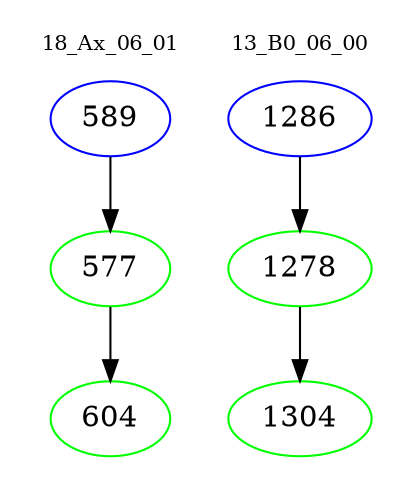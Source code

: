 digraph{
subgraph cluster_0 {
color = white
label = "18_Ax_06_01";
fontsize=10;
T0_589 [label="589", color="blue"]
T0_589 -> T0_577 [color="black"]
T0_577 [label="577", color="green"]
T0_577 -> T0_604 [color="black"]
T0_604 [label="604", color="green"]
}
subgraph cluster_1 {
color = white
label = "13_B0_06_00";
fontsize=10;
T1_1286 [label="1286", color="blue"]
T1_1286 -> T1_1278 [color="black"]
T1_1278 [label="1278", color="green"]
T1_1278 -> T1_1304 [color="black"]
T1_1304 [label="1304", color="green"]
}
}
